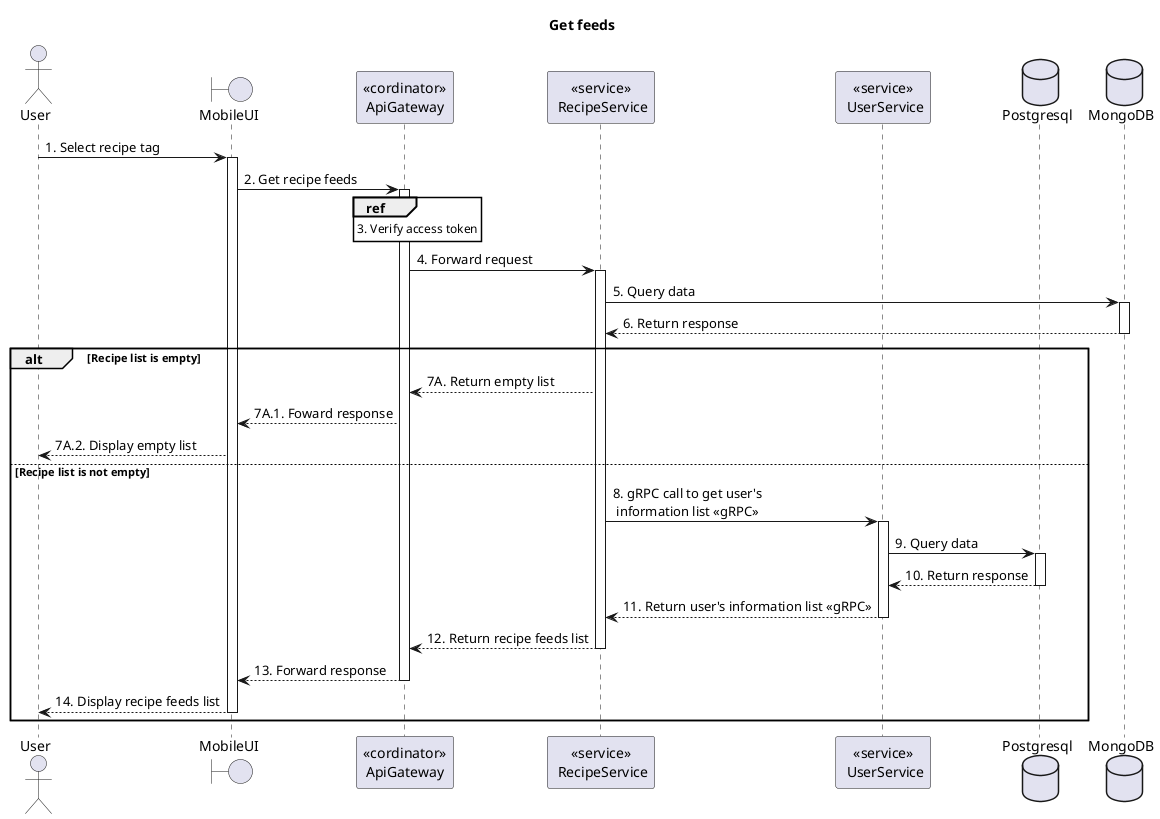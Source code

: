 @startuml Sequence
title "Get feeds"
' Style section
<style>
  sequenceDiagram {
    reference {
      BackGroundColor white
    }
}
</style>

actor User
boundary MobileUI
participant "<<cordinator>>\nApiGateway" as ApiGateway
participant "<<service>>\n RecipeService" as RecipeService
participant "<<service>>\n UserService" as UserService
database Postgresql
database MongoDB

User -> MobileUI++: 1. Select recipe tag

MobileUI -> ApiGateway++: 2. Get recipe feeds

ref over ApiGateway: 3. Verify access token

ApiGateway -> RecipeService++: 4. Forward request

RecipeService -> MongoDB++: 5. Query data
RecipeService <-- MongoDB--: 6. Return response

alt Recipe list is empty
    ApiGateway <-- RecipeService: 7A. Return empty list
    MobileUI <-- ApiGateway: 7A.1. Foward response
    User <-- MobileUI: 7A.2. Display empty list
else Recipe list is not empty
    RecipeService -> UserService++: 8. gRPC call to get user's \n information list <<gRPC>>
    UserService -> Postgresql++: 9. Query data
    UserService <-- Postgresql--: 10. Return response
    RecipeService <-- UserService--: 11. Return user's information list <<gRPC>>

    ApiGateway <-- RecipeService--: 12. Return recipe feeds list
    MobileUI <-- ApiGateway--: 13. Forward response
    User <-- MobileUI--: 14. Display recipe feeds list
end alt

@enduml
